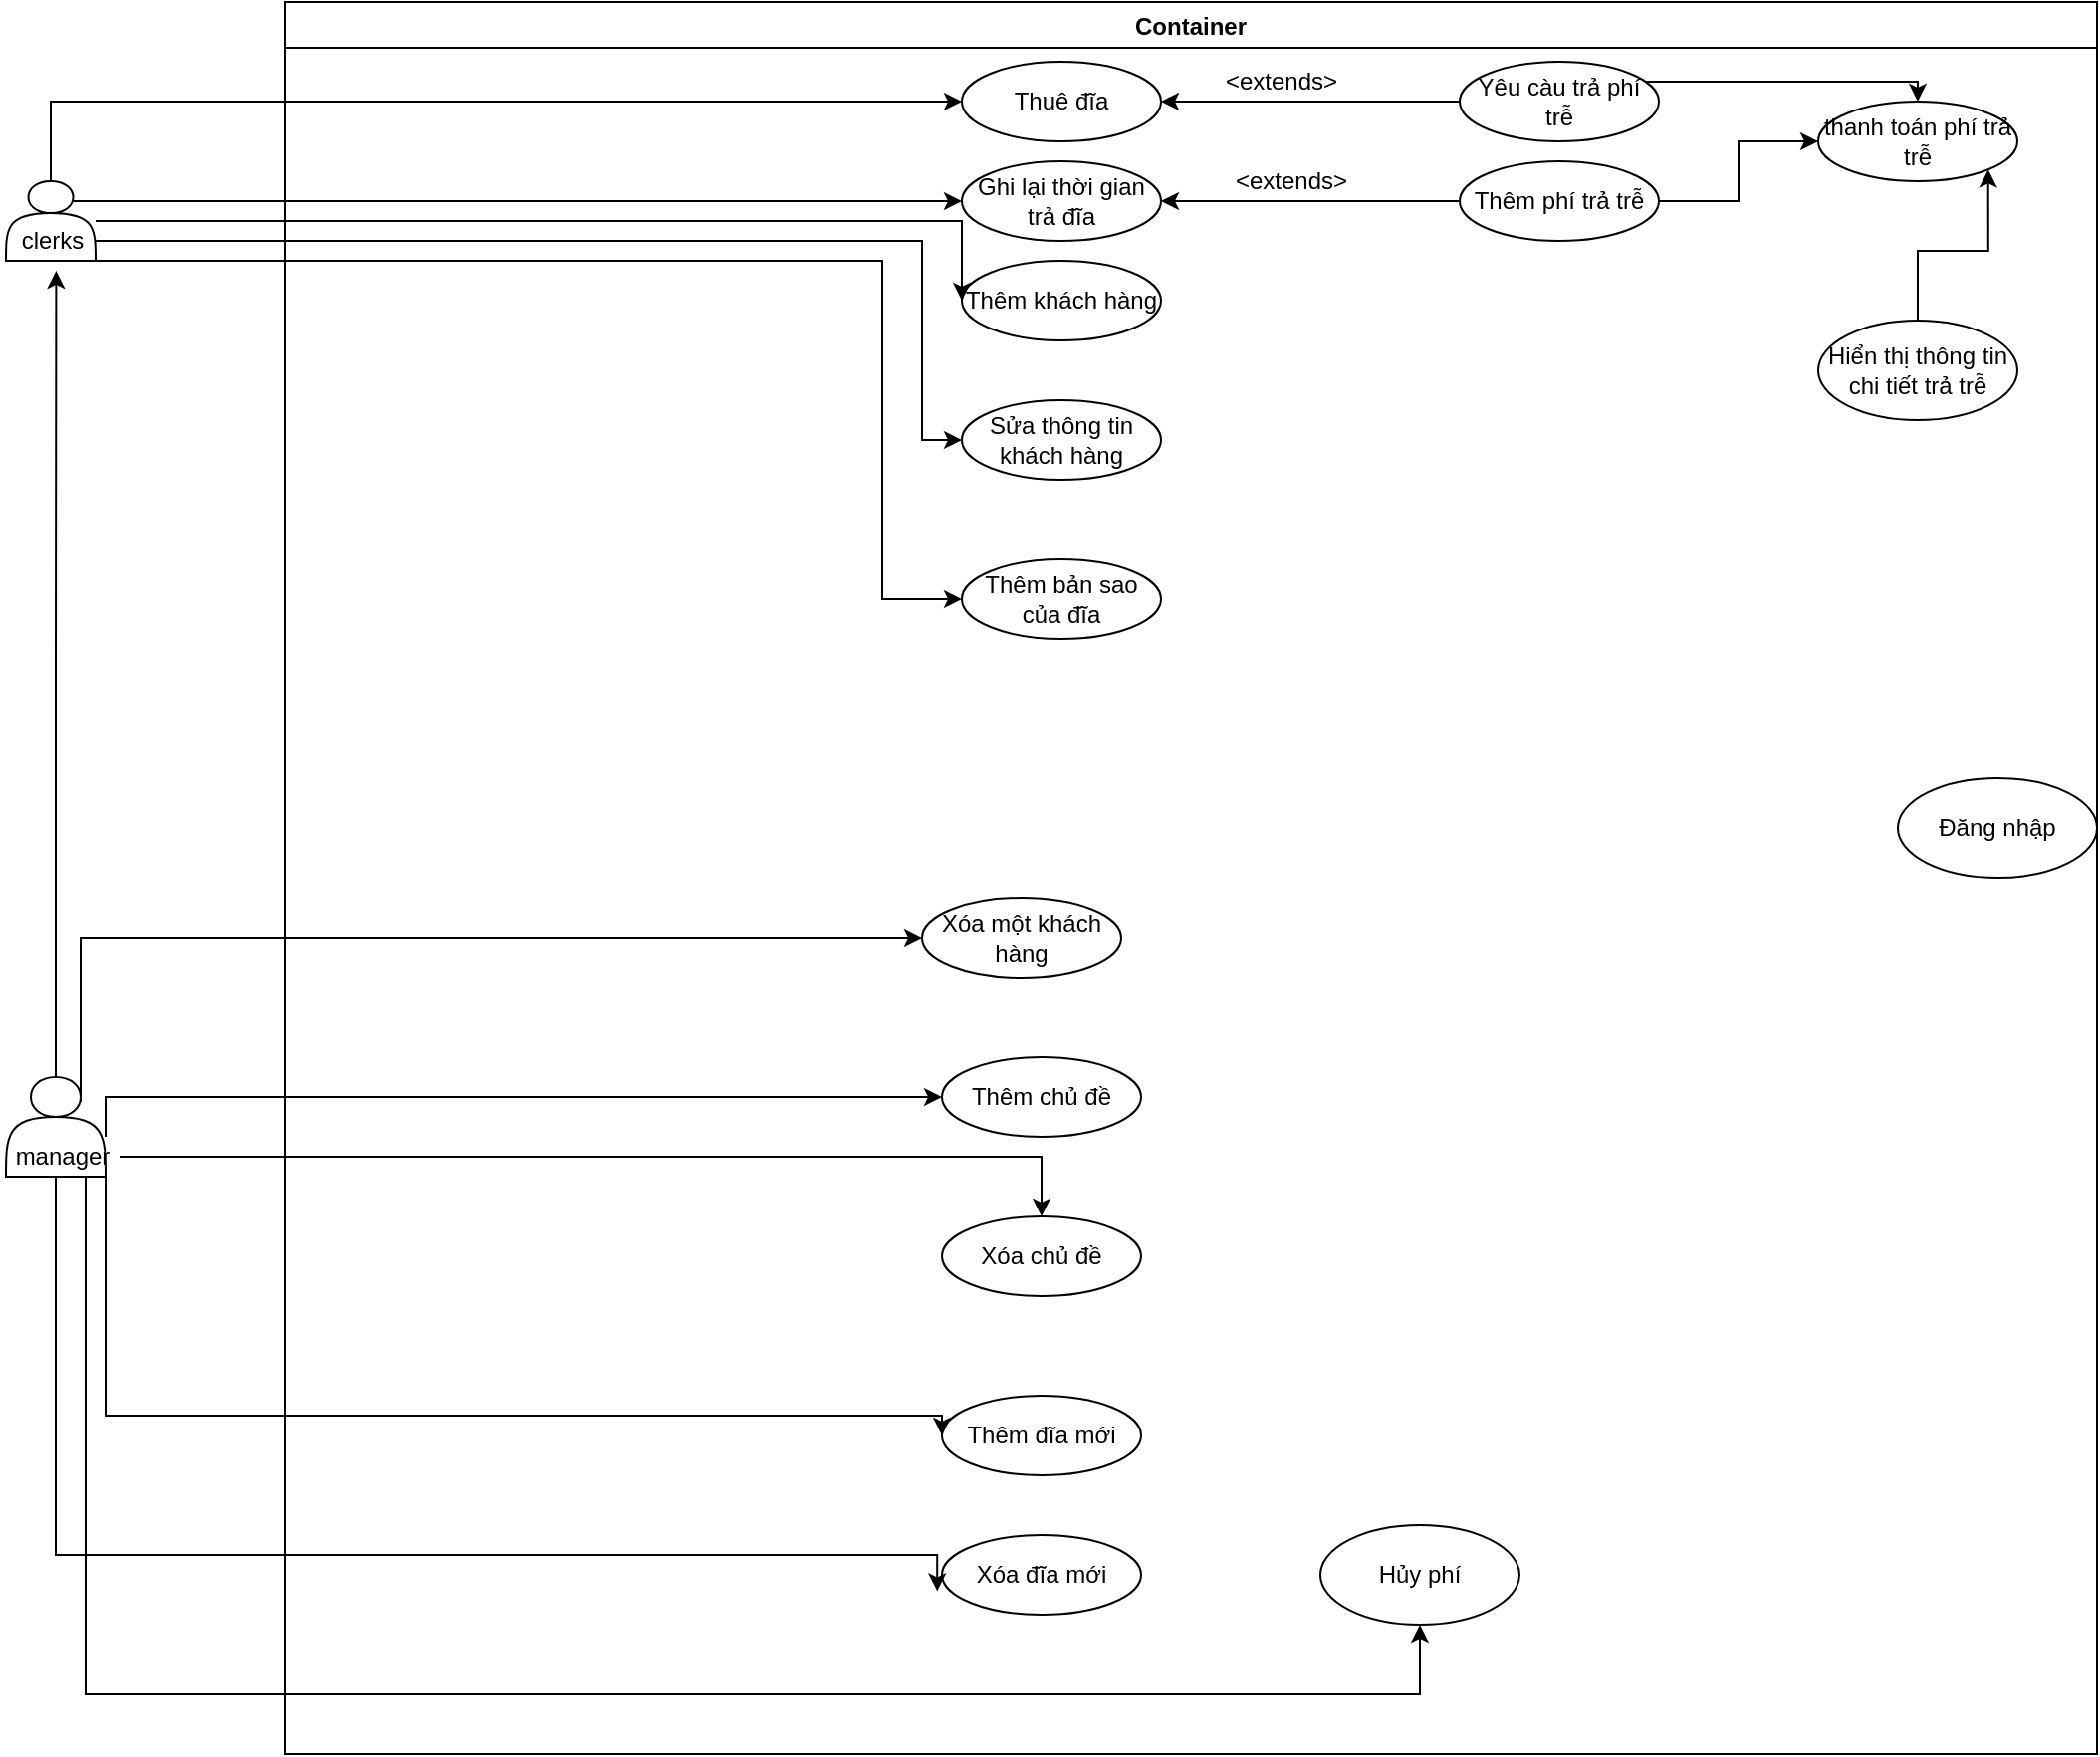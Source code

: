 <mxfile version="13.7.1" type="github">
  <diagram id="OffKzGv2MhwW3NPEKBjQ" name="Page-1">
    <mxGraphModel dx="1076" dy="620" grid="1" gridSize="10" guides="1" tooltips="1" connect="1" arrows="1" fold="1" page="1" pageScale="1" pageWidth="850" pageHeight="1100" math="0" shadow="0">
      <root>
        <mxCell id="0" />
        <mxCell id="1" parent="0" />
        <mxCell id="S3XJyz-XiQpNKhD5TtBG-9" value="Container" style="swimlane;" vertex="1" parent="1">
          <mxGeometry x="290" y="100" width="910" height="880" as="geometry" />
        </mxCell>
        <mxCell id="S3XJyz-XiQpNKhD5TtBG-22" value="Ghi lại thời gian trả đĩa" style="ellipse;whiteSpace=wrap;html=1;align=center;newEdgeStyle={&quot;edgeStyle&quot;:&quot;entityRelationEdgeStyle&quot;,&quot;startArrow&quot;:&quot;none&quot;,&quot;endArrow&quot;:&quot;none&quot;,&quot;segment&quot;:10,&quot;curved&quot;:1};treeFolding=1;treeMoving=1;" vertex="1" parent="S3XJyz-XiQpNKhD5TtBG-9">
          <mxGeometry x="340" y="80" width="100" height="40" as="geometry" />
        </mxCell>
        <mxCell id="S3XJyz-XiQpNKhD5TtBG-25" value="Thuê đĩa" style="ellipse;whiteSpace=wrap;html=1;align=center;newEdgeStyle={&quot;edgeStyle&quot;:&quot;entityRelationEdgeStyle&quot;,&quot;startArrow&quot;:&quot;none&quot;,&quot;endArrow&quot;:&quot;none&quot;,&quot;segment&quot;:10,&quot;curved&quot;:1};treeFolding=1;treeMoving=1;" vertex="1" parent="S3XJyz-XiQpNKhD5TtBG-9">
          <mxGeometry x="340" y="30" width="100" height="40" as="geometry" />
        </mxCell>
        <mxCell id="S3XJyz-XiQpNKhD5TtBG-27" value="Thêm khách hàng" style="ellipse;whiteSpace=wrap;html=1;align=center;newEdgeStyle={&quot;edgeStyle&quot;:&quot;entityRelationEdgeStyle&quot;,&quot;startArrow&quot;:&quot;none&quot;,&quot;endArrow&quot;:&quot;none&quot;,&quot;segment&quot;:10,&quot;curved&quot;:1};treeFolding=1;treeMoving=1;" vertex="1" parent="S3XJyz-XiQpNKhD5TtBG-9">
          <mxGeometry x="340" y="130" width="100" height="40" as="geometry" />
        </mxCell>
        <mxCell id="S3XJyz-XiQpNKhD5TtBG-30" value="Sửa thông tin khách hàng" style="ellipse;whiteSpace=wrap;html=1;align=center;newEdgeStyle={&quot;edgeStyle&quot;:&quot;entityRelationEdgeStyle&quot;,&quot;startArrow&quot;:&quot;none&quot;,&quot;endArrow&quot;:&quot;none&quot;,&quot;segment&quot;:10,&quot;curved&quot;:1};treeFolding=1;treeMoving=1;" vertex="1" parent="S3XJyz-XiQpNKhD5TtBG-9">
          <mxGeometry x="340" y="200" width="100" height="40" as="geometry" />
        </mxCell>
        <mxCell id="S3XJyz-XiQpNKhD5TtBG-31" value="Xóa một khách hàng" style="ellipse;whiteSpace=wrap;html=1;align=center;newEdgeStyle={&quot;edgeStyle&quot;:&quot;entityRelationEdgeStyle&quot;,&quot;startArrow&quot;:&quot;none&quot;,&quot;endArrow&quot;:&quot;none&quot;,&quot;segment&quot;:10,&quot;curved&quot;:1};treeFolding=1;treeMoving=1;" vertex="1" parent="S3XJyz-XiQpNKhD5TtBG-9">
          <mxGeometry x="320" y="450" width="100" height="40" as="geometry" />
        </mxCell>
        <mxCell id="S3XJyz-XiQpNKhD5TtBG-40" value="Thêm chủ đề" style="ellipse;whiteSpace=wrap;html=1;align=center;newEdgeStyle={&quot;edgeStyle&quot;:&quot;entityRelationEdgeStyle&quot;,&quot;startArrow&quot;:&quot;none&quot;,&quot;endArrow&quot;:&quot;none&quot;,&quot;segment&quot;:10,&quot;curved&quot;:1};treeFolding=1;treeMoving=1;" vertex="1" parent="S3XJyz-XiQpNKhD5TtBG-9">
          <mxGeometry x="330" y="530" width="100" height="40" as="geometry" />
        </mxCell>
        <mxCell id="S3XJyz-XiQpNKhD5TtBG-41" value="Xóa chủ đề" style="ellipse;whiteSpace=wrap;html=1;align=center;newEdgeStyle={&quot;edgeStyle&quot;:&quot;entityRelationEdgeStyle&quot;,&quot;startArrow&quot;:&quot;none&quot;,&quot;endArrow&quot;:&quot;none&quot;,&quot;segment&quot;:10,&quot;curved&quot;:1};treeFolding=1;treeMoving=1;" vertex="1" parent="S3XJyz-XiQpNKhD5TtBG-9">
          <mxGeometry x="330" y="610" width="100" height="40" as="geometry" />
        </mxCell>
        <mxCell id="S3XJyz-XiQpNKhD5TtBG-51" value="Đăng nhập" style="ellipse;whiteSpace=wrap;html=1;align=center;newEdgeStyle={&quot;edgeStyle&quot;:&quot;entityRelationEdgeStyle&quot;,&quot;startArrow&quot;:&quot;none&quot;,&quot;endArrow&quot;:&quot;none&quot;,&quot;segment&quot;:10,&quot;curved&quot;:1};treeFolding=1;treeMoving=1;" vertex="1" parent="S3XJyz-XiQpNKhD5TtBG-9">
          <mxGeometry x="810" y="390" width="100" height="50" as="geometry" />
        </mxCell>
        <mxCell id="S3XJyz-XiQpNKhD5TtBG-52" value="Thêm bản sao của đĩa" style="ellipse;whiteSpace=wrap;html=1;align=center;newEdgeStyle={&quot;edgeStyle&quot;:&quot;entityRelationEdgeStyle&quot;,&quot;startArrow&quot;:&quot;none&quot;,&quot;endArrow&quot;:&quot;none&quot;,&quot;segment&quot;:10,&quot;curved&quot;:1};treeFolding=1;treeMoving=1;" vertex="1" parent="S3XJyz-XiQpNKhD5TtBG-9">
          <mxGeometry x="340" y="280" width="100" height="40" as="geometry" />
        </mxCell>
        <mxCell id="S3XJyz-XiQpNKhD5TtBG-54" value="Thêm đĩa mới" style="ellipse;whiteSpace=wrap;html=1;align=center;newEdgeStyle={&quot;edgeStyle&quot;:&quot;entityRelationEdgeStyle&quot;,&quot;startArrow&quot;:&quot;none&quot;,&quot;endArrow&quot;:&quot;none&quot;,&quot;segment&quot;:10,&quot;curved&quot;:1};treeFolding=1;treeMoving=1;" vertex="1" parent="S3XJyz-XiQpNKhD5TtBG-9">
          <mxGeometry x="330" y="700" width="100" height="40" as="geometry" />
        </mxCell>
        <mxCell id="S3XJyz-XiQpNKhD5TtBG-57" value="Xóa đĩa mới" style="ellipse;whiteSpace=wrap;html=1;align=center;newEdgeStyle={&quot;edgeStyle&quot;:&quot;entityRelationEdgeStyle&quot;,&quot;startArrow&quot;:&quot;none&quot;,&quot;endArrow&quot;:&quot;none&quot;,&quot;segment&quot;:10,&quot;curved&quot;:1};treeFolding=1;treeMoving=1;" vertex="1" parent="S3XJyz-XiQpNKhD5TtBG-9">
          <mxGeometry x="330" y="770" width="100" height="40" as="geometry" />
        </mxCell>
        <mxCell id="S3XJyz-XiQpNKhD5TtBG-68" style="edgeStyle=orthogonalEdgeStyle;rounded=0;orthogonalLoop=1;jettySize=auto;html=1;" edge="1" parent="S3XJyz-XiQpNKhD5TtBG-9" source="S3XJyz-XiQpNKhD5TtBG-59" target="S3XJyz-XiQpNKhD5TtBG-66">
          <mxGeometry relative="1" as="geometry">
            <Array as="points" />
          </mxGeometry>
        </mxCell>
        <mxCell id="S3XJyz-XiQpNKhD5TtBG-82" style="edgeStyle=orthogonalEdgeStyle;rounded=0;orthogonalLoop=1;jettySize=auto;html=1;entryX=1;entryY=0.5;entryDx=0;entryDy=0;" edge="1" parent="S3XJyz-XiQpNKhD5TtBG-9" source="S3XJyz-XiQpNKhD5TtBG-59" target="S3XJyz-XiQpNKhD5TtBG-22">
          <mxGeometry relative="1" as="geometry" />
        </mxCell>
        <mxCell id="S3XJyz-XiQpNKhD5TtBG-59" value="Thêm phí trả trễ" style="ellipse;whiteSpace=wrap;html=1;align=center;newEdgeStyle={&quot;edgeStyle&quot;:&quot;entityRelationEdgeStyle&quot;,&quot;startArrow&quot;:&quot;none&quot;,&quot;endArrow&quot;:&quot;none&quot;,&quot;segment&quot;:10,&quot;curved&quot;:1};treeFolding=1;treeMoving=1;" vertex="1" parent="S3XJyz-XiQpNKhD5TtBG-9">
          <mxGeometry x="590" y="80" width="100" height="40" as="geometry" />
        </mxCell>
        <mxCell id="S3XJyz-XiQpNKhD5TtBG-67" style="edgeStyle=orthogonalEdgeStyle;rounded=0;orthogonalLoop=1;jettySize=auto;html=1;entryX=0.5;entryY=0;entryDx=0;entryDy=0;" edge="1" parent="S3XJyz-XiQpNKhD5TtBG-9" source="S3XJyz-XiQpNKhD5TtBG-63" target="S3XJyz-XiQpNKhD5TtBG-66">
          <mxGeometry relative="1" as="geometry">
            <mxPoint x="840" y="40" as="targetPoint" />
            <Array as="points">
              <mxPoint x="820" y="40" />
            </Array>
          </mxGeometry>
        </mxCell>
        <mxCell id="S3XJyz-XiQpNKhD5TtBG-81" style="edgeStyle=orthogonalEdgeStyle;rounded=0;orthogonalLoop=1;jettySize=auto;html=1;entryX=1;entryY=0.5;entryDx=0;entryDy=0;" edge="1" parent="S3XJyz-XiQpNKhD5TtBG-9" source="S3XJyz-XiQpNKhD5TtBG-63" target="S3XJyz-XiQpNKhD5TtBG-25">
          <mxGeometry relative="1" as="geometry" />
        </mxCell>
        <mxCell id="S3XJyz-XiQpNKhD5TtBG-63" value="Yêu càu trả phí trễ" style="ellipse;whiteSpace=wrap;html=1;align=center;newEdgeStyle={&quot;edgeStyle&quot;:&quot;entityRelationEdgeStyle&quot;,&quot;startArrow&quot;:&quot;none&quot;,&quot;endArrow&quot;:&quot;none&quot;,&quot;segment&quot;:10,&quot;curved&quot;:1};treeFolding=1;treeMoving=1;" vertex="1" parent="S3XJyz-XiQpNKhD5TtBG-9">
          <mxGeometry x="590" y="30" width="100" height="40" as="geometry" />
        </mxCell>
        <mxCell id="S3XJyz-XiQpNKhD5TtBG-62" value="&amp;lt;extends&amp;gt;" style="text;html=1;align=center;verticalAlign=middle;resizable=0;points=[];autosize=1;" vertex="1" parent="S3XJyz-XiQpNKhD5TtBG-9">
          <mxGeometry x="470" y="80" width="70" height="20" as="geometry" />
        </mxCell>
        <mxCell id="S3XJyz-XiQpNKhD5TtBG-66" value="thanh toán phí trả trễ" style="ellipse;whiteSpace=wrap;html=1;align=center;newEdgeStyle={&quot;edgeStyle&quot;:&quot;entityRelationEdgeStyle&quot;,&quot;startArrow&quot;:&quot;none&quot;,&quot;endArrow&quot;:&quot;none&quot;,&quot;segment&quot;:10,&quot;curved&quot;:1};treeFolding=1;treeMoving=1;" vertex="1" parent="S3XJyz-XiQpNKhD5TtBG-9">
          <mxGeometry x="770" y="50" width="100" height="40" as="geometry" />
        </mxCell>
        <mxCell id="S3XJyz-XiQpNKhD5TtBG-86" style="edgeStyle=orthogonalEdgeStyle;rounded=0;orthogonalLoop=1;jettySize=auto;html=1;entryX=1;entryY=1;entryDx=0;entryDy=0;" edge="1" parent="S3XJyz-XiQpNKhD5TtBG-9" source="S3XJyz-XiQpNKhD5TtBG-85" target="S3XJyz-XiQpNKhD5TtBG-66">
          <mxGeometry relative="1" as="geometry" />
        </mxCell>
        <mxCell id="S3XJyz-XiQpNKhD5TtBG-85" value="Hiển thị thông tin chi tiết trả trễ" style="ellipse;whiteSpace=wrap;html=1;align=center;newEdgeStyle={&quot;edgeStyle&quot;:&quot;entityRelationEdgeStyle&quot;,&quot;startArrow&quot;:&quot;none&quot;,&quot;endArrow&quot;:&quot;none&quot;,&quot;segment&quot;:10,&quot;curved&quot;:1};treeFolding=1;treeMoving=1;" vertex="1" parent="S3XJyz-XiQpNKhD5TtBG-9">
          <mxGeometry x="770" y="160" width="100" height="50" as="geometry" />
        </mxCell>
        <mxCell id="S3XJyz-XiQpNKhD5TtBG-87" value="Hủy phí" style="ellipse;whiteSpace=wrap;html=1;align=center;newEdgeStyle={&quot;edgeStyle&quot;:&quot;entityRelationEdgeStyle&quot;,&quot;startArrow&quot;:&quot;none&quot;,&quot;endArrow&quot;:&quot;none&quot;,&quot;segment&quot;:10,&quot;curved&quot;:1};treeFolding=1;treeMoving=1;" vertex="1" parent="S3XJyz-XiQpNKhD5TtBG-9">
          <mxGeometry x="520" y="765" width="100" height="50" as="geometry" />
        </mxCell>
        <mxCell id="S3XJyz-XiQpNKhD5TtBG-76" style="edgeStyle=orthogonalEdgeStyle;rounded=0;orthogonalLoop=1;jettySize=auto;html=1;entryX=0;entryY=0.5;entryDx=0;entryDy=0;exitX=0.75;exitY=0.25;exitDx=0;exitDy=0;exitPerimeter=0;" edge="1" parent="1" source="S3XJyz-XiQpNKhD5TtBG-10" target="S3XJyz-XiQpNKhD5TtBG-31">
          <mxGeometry relative="1" as="geometry">
            <Array as="points">
              <mxPoint x="188" y="570" />
            </Array>
          </mxGeometry>
        </mxCell>
        <mxCell id="S3XJyz-XiQpNKhD5TtBG-79" style="edgeStyle=orthogonalEdgeStyle;rounded=0;orthogonalLoop=1;jettySize=auto;html=1;entryX=-0.024;entryY=0.705;entryDx=0;entryDy=0;entryPerimeter=0;" edge="1" parent="1" source="S3XJyz-XiQpNKhD5TtBG-10" target="S3XJyz-XiQpNKhD5TtBG-57">
          <mxGeometry relative="1" as="geometry">
            <Array as="points">
              <mxPoint x="175" y="880" />
              <mxPoint x="618" y="880" />
            </Array>
          </mxGeometry>
        </mxCell>
        <mxCell id="S3XJyz-XiQpNKhD5TtBG-83" style="edgeStyle=orthogonalEdgeStyle;rounded=0;orthogonalLoop=1;jettySize=auto;html=1;entryX=0.554;entryY=1.25;entryDx=0;entryDy=0;entryPerimeter=0;" edge="1" parent="1" source="S3XJyz-XiQpNKhD5TtBG-10" target="S3XJyz-XiQpNKhD5TtBG-13">
          <mxGeometry relative="1" as="geometry" />
        </mxCell>
        <mxCell id="S3XJyz-XiQpNKhD5TtBG-88" style="edgeStyle=orthogonalEdgeStyle;rounded=0;orthogonalLoop=1;jettySize=auto;html=1;" edge="1" parent="1" source="S3XJyz-XiQpNKhD5TtBG-10" target="S3XJyz-XiQpNKhD5TtBG-87">
          <mxGeometry relative="1" as="geometry">
            <Array as="points">
              <mxPoint x="190" y="950" />
              <mxPoint x="860" y="950" />
            </Array>
          </mxGeometry>
        </mxCell>
        <mxCell id="S3XJyz-XiQpNKhD5TtBG-10" value="" style="shape=actor;whiteSpace=wrap;html=1;" vertex="1" parent="1">
          <mxGeometry x="150" y="640" width="50" height="50" as="geometry" />
        </mxCell>
        <mxCell id="S3XJyz-XiQpNKhD5TtBG-77" style="edgeStyle=orthogonalEdgeStyle;rounded=0;orthogonalLoop=1;jettySize=auto;html=1;entryX=0;entryY=0.5;entryDx=0;entryDy=0;" edge="1" parent="1" source="S3XJyz-XiQpNKhD5TtBG-11" target="S3XJyz-XiQpNKhD5TtBG-40">
          <mxGeometry relative="1" as="geometry">
            <Array as="points">
              <mxPoint x="200" y="650" />
            </Array>
          </mxGeometry>
        </mxCell>
        <mxCell id="S3XJyz-XiQpNKhD5TtBG-80" style="edgeStyle=orthogonalEdgeStyle;rounded=0;orthogonalLoop=1;jettySize=auto;html=1;entryX=0;entryY=0.5;entryDx=0;entryDy=0;" edge="1" parent="1" source="S3XJyz-XiQpNKhD5TtBG-11" target="S3XJyz-XiQpNKhD5TtBG-54">
          <mxGeometry relative="1" as="geometry">
            <Array as="points">
              <mxPoint x="200" y="810" />
              <mxPoint x="620" y="810" />
            </Array>
          </mxGeometry>
        </mxCell>
        <mxCell id="S3XJyz-XiQpNKhD5TtBG-84" style="edgeStyle=orthogonalEdgeStyle;rounded=0;orthogonalLoop=1;jettySize=auto;html=1;entryX=0.5;entryY=0;entryDx=0;entryDy=0;" edge="1" parent="1" source="S3XJyz-XiQpNKhD5TtBG-11" target="S3XJyz-XiQpNKhD5TtBG-41">
          <mxGeometry relative="1" as="geometry" />
        </mxCell>
        <mxCell id="S3XJyz-XiQpNKhD5TtBG-11" value="manager" style="text;html=1;align=center;verticalAlign=middle;resizable=0;points=[];autosize=1;" vertex="1" parent="1">
          <mxGeometry x="147.5" y="670" width="60" height="20" as="geometry" />
        </mxCell>
        <mxCell id="S3XJyz-XiQpNKhD5TtBG-70" style="edgeStyle=orthogonalEdgeStyle;rounded=0;orthogonalLoop=1;jettySize=auto;html=1;entryX=0;entryY=0.5;entryDx=0;entryDy=0;" edge="1" parent="1" source="S3XJyz-XiQpNKhD5TtBG-12" target="S3XJyz-XiQpNKhD5TtBG-25">
          <mxGeometry relative="1" as="geometry">
            <Array as="points">
              <mxPoint x="173" y="150" />
            </Array>
          </mxGeometry>
        </mxCell>
        <mxCell id="S3XJyz-XiQpNKhD5TtBG-71" style="edgeStyle=orthogonalEdgeStyle;rounded=0;orthogonalLoop=1;jettySize=auto;html=1;entryX=0;entryY=0.5;entryDx=0;entryDy=0;exitX=0.75;exitY=0.25;exitDx=0;exitDy=0;exitPerimeter=0;" edge="1" parent="1" source="S3XJyz-XiQpNKhD5TtBG-12" target="S3XJyz-XiQpNKhD5TtBG-22">
          <mxGeometry relative="1" as="geometry">
            <Array as="points" />
          </mxGeometry>
        </mxCell>
        <mxCell id="S3XJyz-XiQpNKhD5TtBG-72" style="edgeStyle=orthogonalEdgeStyle;rounded=0;orthogonalLoop=1;jettySize=auto;html=1;entryX=0;entryY=0.5;entryDx=0;entryDy=0;" edge="1" parent="1" source="S3XJyz-XiQpNKhD5TtBG-12" target="S3XJyz-XiQpNKhD5TtBG-27">
          <mxGeometry relative="1" as="geometry">
            <Array as="points">
              <mxPoint x="630" y="210" />
            </Array>
          </mxGeometry>
        </mxCell>
        <mxCell id="S3XJyz-XiQpNKhD5TtBG-73" style="edgeStyle=orthogonalEdgeStyle;rounded=0;orthogonalLoop=1;jettySize=auto;html=1;entryX=0;entryY=0.5;entryDx=0;entryDy=0;" edge="1" parent="1" source="S3XJyz-XiQpNKhD5TtBG-12" target="S3XJyz-XiQpNKhD5TtBG-30">
          <mxGeometry relative="1" as="geometry">
            <Array as="points">
              <mxPoint x="610" y="220" />
              <mxPoint x="610" y="320" />
            </Array>
          </mxGeometry>
        </mxCell>
        <mxCell id="S3XJyz-XiQpNKhD5TtBG-74" style="edgeStyle=orthogonalEdgeStyle;rounded=0;orthogonalLoop=1;jettySize=auto;html=1;entryX=0;entryY=0.5;entryDx=0;entryDy=0;" edge="1" parent="1" source="S3XJyz-XiQpNKhD5TtBG-12" target="S3XJyz-XiQpNKhD5TtBG-52">
          <mxGeometry relative="1" as="geometry">
            <Array as="points">
              <mxPoint x="590" y="230" />
              <mxPoint x="590" y="400" />
            </Array>
          </mxGeometry>
        </mxCell>
        <mxCell id="S3XJyz-XiQpNKhD5TtBG-12" value="" style="shape=actor;whiteSpace=wrap;html=1;" vertex="1" parent="1">
          <mxGeometry x="150" y="190" width="45" height="40" as="geometry" />
        </mxCell>
        <mxCell id="S3XJyz-XiQpNKhD5TtBG-13" value="clerks&lt;br&gt;" style="text;html=1;align=center;verticalAlign=middle;resizable=0;points=[];autosize=1;" vertex="1" parent="1">
          <mxGeometry x="147.5" y="210" width="50" height="20" as="geometry" />
        </mxCell>
        <mxCell id="S3XJyz-XiQpNKhD5TtBG-65" value="&amp;lt;extends&amp;gt;" style="text;html=1;align=center;verticalAlign=middle;resizable=0;points=[];autosize=1;" vertex="1" parent="1">
          <mxGeometry x="755" y="130" width="70" height="20" as="geometry" />
        </mxCell>
      </root>
    </mxGraphModel>
  </diagram>
</mxfile>
